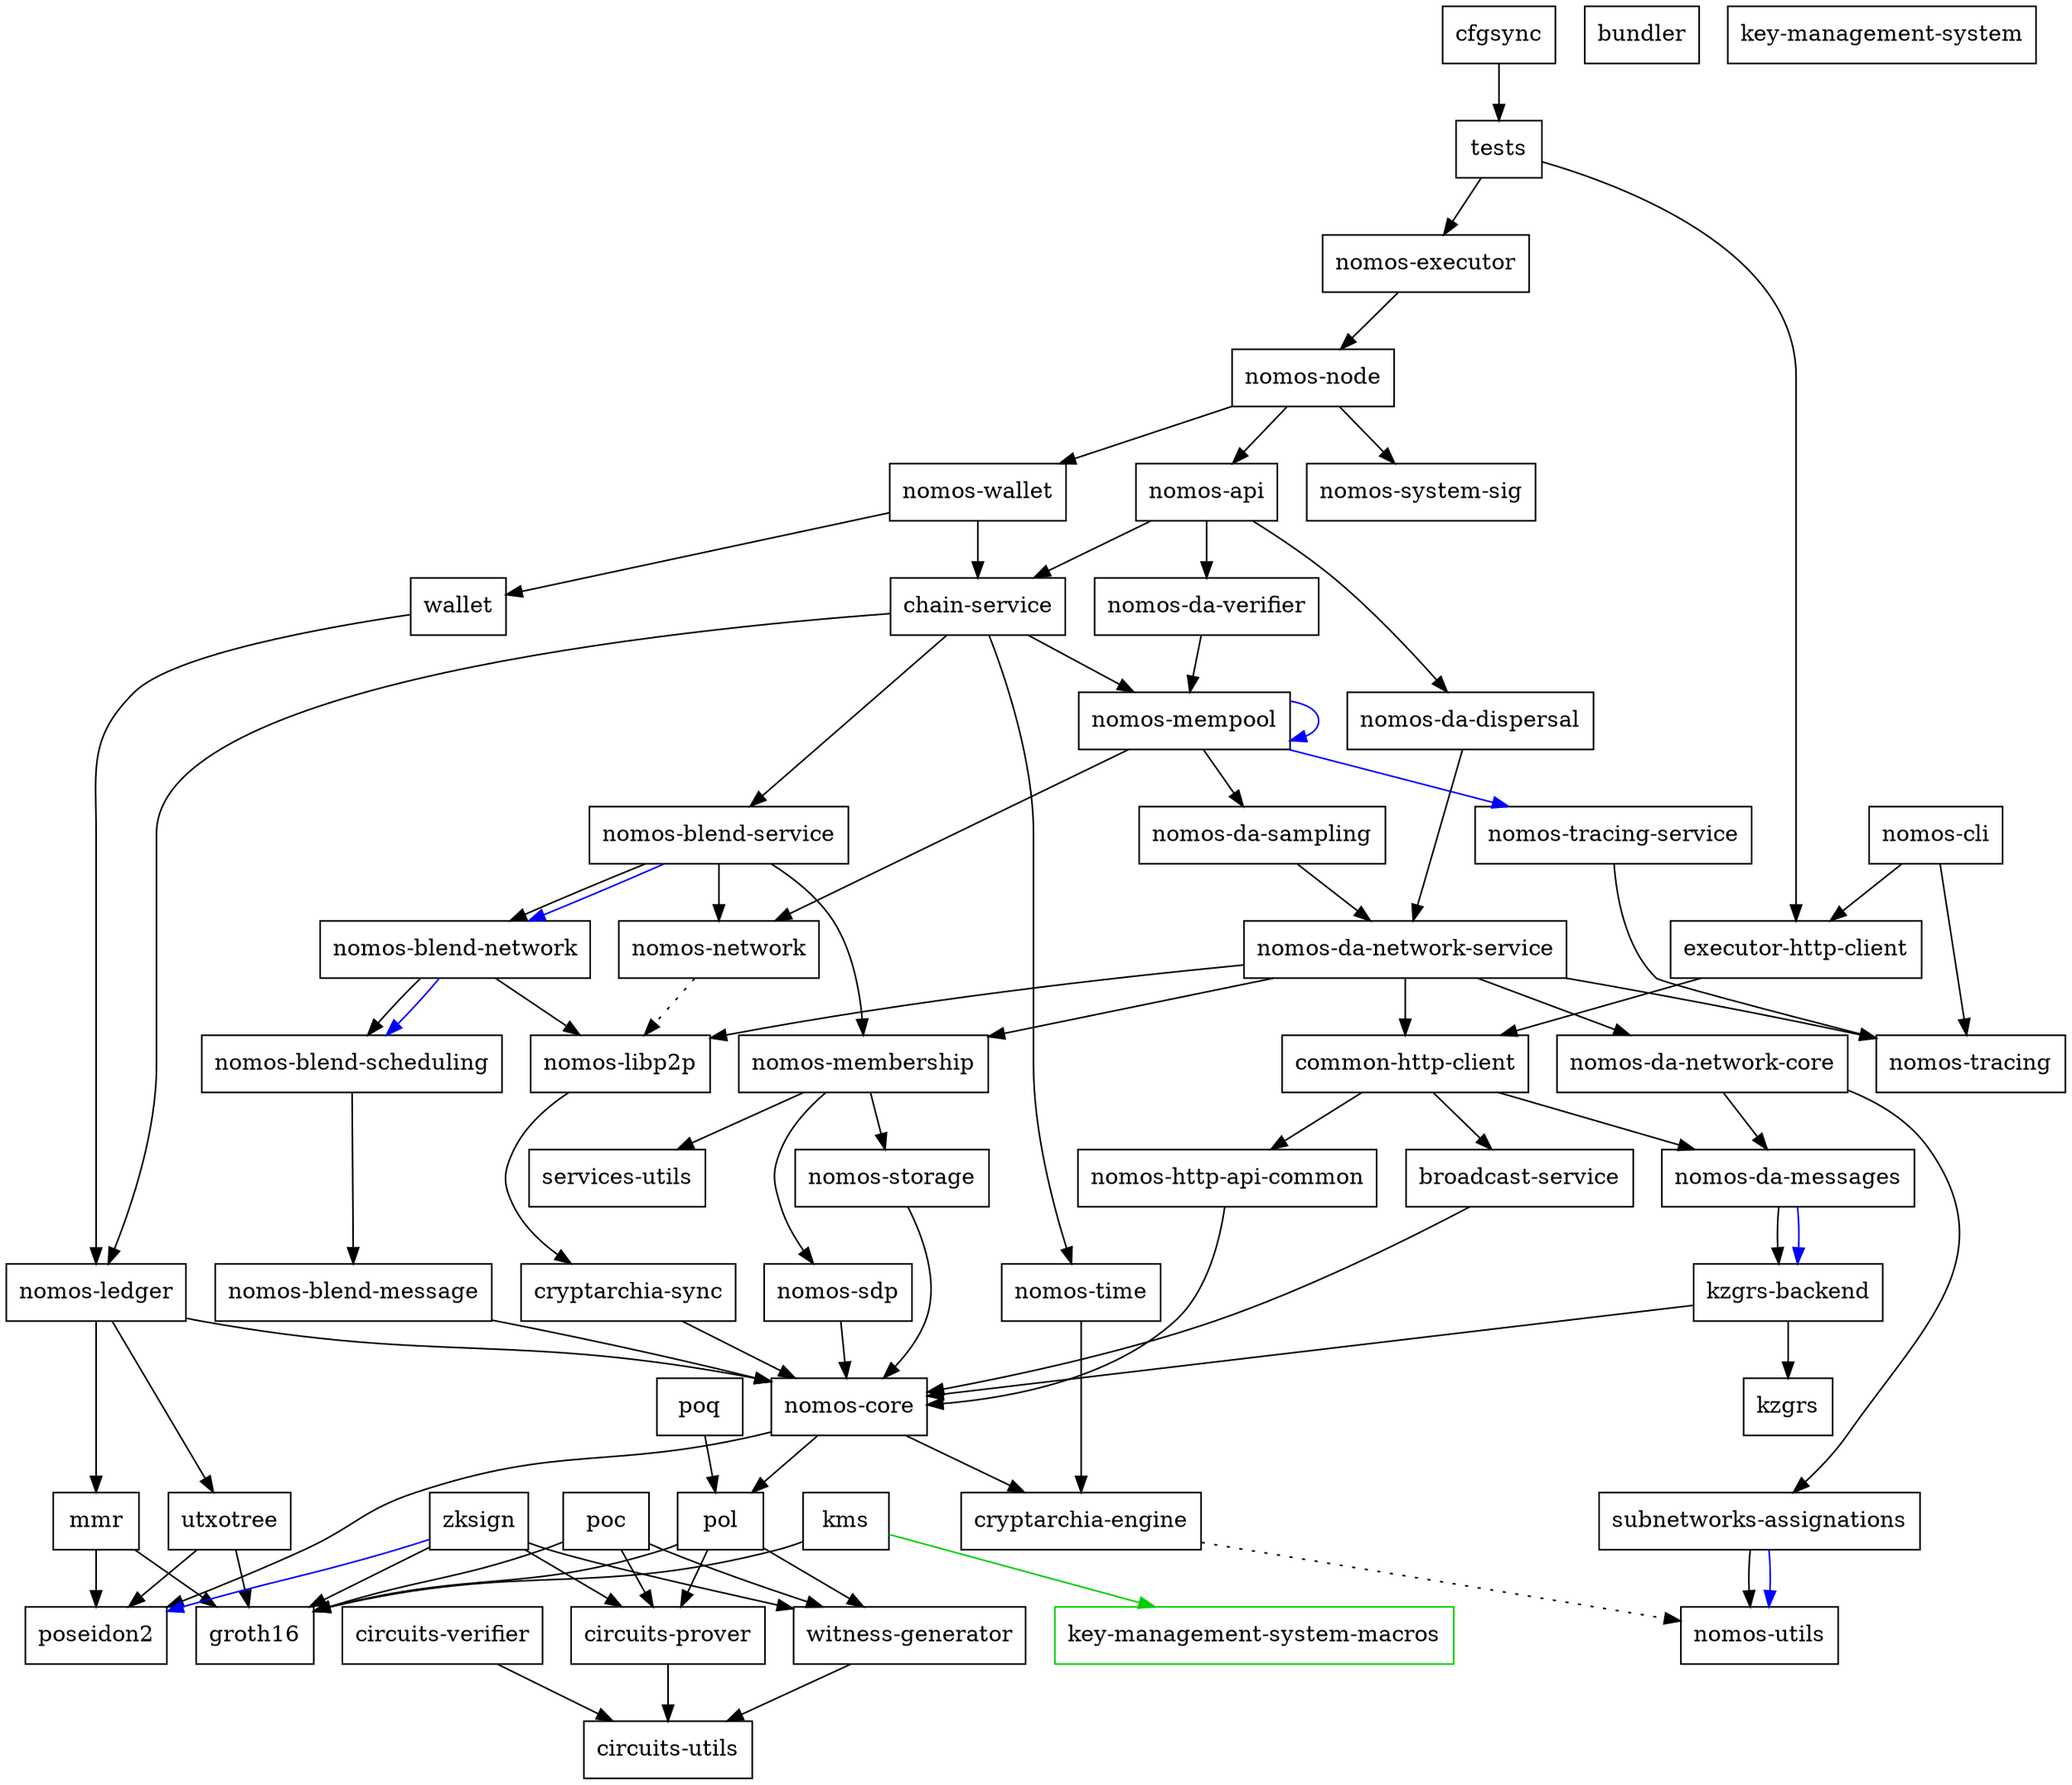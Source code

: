 digraph {
    0 [ label = "cryptarchia-engine" shape = box]
    1 [ label = "nomos-utils" shape = box]
    2 [ label = "cryptarchia-sync" shape = box]
    3 [ label = "nomos-core" shape = box]
    4 [ label = "groth16" shape = box]
    5 [ label = "pol" shape = box]
    6 [ label = "circuits-prover" shape = box]
    7 [ label = "circuits-utils" shape = box]
    8 [ label = "witness-generator" shape = box]
    9 [ label = "poseidon2" shape = box]
    10 [ label = "nomos-ledger" shape = box]
    11 [ label = "mmr" shape = box]
    12 [ label = "utxotree" shape = box]
    13 [ label = "nomos-http-api-common" shape = box]
    14 [ label = "nomos-executor" shape = box]
    15 [ label = "broadcast-service" shape = box]
    16 [ label = "kzgrs-backend" shape = box]
    17 [ label = "kzgrs" shape = box]
    18 [ label = "nomos-api" shape = box]
    19 [ label = "chain-service" shape = box]
    20 [ label = "nomos-blend-service" shape = box]
    21 [ label = "nomos-blend-message" shape = box]
    22 [ label = "nomos-blend-network" shape = box]
    23 [ label = "nomos-blend-scheduling" shape = box]
    24 [ label = "nomos-libp2p" shape = box]
    25 [ label = "nomos-membership" shape = box]
    26 [ label = "nomos-sdp" shape = box]
    27 [ label = "nomos-storage" shape = box]
    28 [ label = "services-utils" shape = box]
    29 [ label = "nomos-network" shape = box]
    30 [ label = "nomos-da-sampling" shape = box]
    31 [ label = "nomos-da-network-core" shape = box]
    32 [ label = "nomos-da-messages" shape = box]
    33 [ label = "subnetworks-assignations" shape = box]
    34 [ label = "nomos-da-network-service" shape = box]
    35 [ label = "common-http-client" shape = box]
    36 [ label = "nomos-tracing" shape = box]
    37 [ label = "nomos-mempool" shape = box]
    38 [ label = "nomos-tracing-service" shape = box]
    39 [ label = "nomos-time" shape = box]
    40 [ label = "nomos-da-dispersal" shape = box]
    41 [ label = "nomos-da-verifier" shape = box]
    42 [ label = "nomos-node" shape = box]
    43 [ label = "nomos-system-sig" shape = box]
    44 [ label = "nomos-wallet" shape = box]
    45 [ label = "wallet" shape = box]
    46 [ label = "executor-http-client" shape = box]
    47 [ label = "bundler" shape = box]
    48 [ label = "nomos-cli" shape = box]
    49 [ label = "key-management-system" shape = box]
    50 [ label = "key-management-system-macros" shape = box, color = green3]
    51 [ label = "kms" shape = box]
    52 [ label = "cfgsync" shape = box]
    53 [ label = "tests" shape = box]
    54 [ label = "circuits-verifier" shape = box]
    55 [ label = "poc" shape = box]
    56 [ label = "poq" shape = box]
    57 [ label = "zksign" shape = box]
    0 -> 1 [ style = dotted]
    2 -> 3 [ ]
    3 -> 0 [ ]
    3 -> 5 [ ]
    3 -> 9 [ ]
    5 -> 6 [ ]
    5 -> 4 [ ]
    5 -> 8 [ ]
    6 -> 7 [ ]
    8 -> 7 [ ]
    10 -> 11 [ ]
    10 -> 3 [ ]
    10 -> 12 [ ]
    11 -> 4 [ ]
    11 -> 9 [ ]
    12 -> 4 [ ]
    12 -> 9 [ ]
    13 -> 3 [ ]
    14 -> 42 [ ]
    15 -> 3 [ ]
    16 -> 17 [ ]
    16 -> 3 [ ]
    18 -> 19 [ ]
    18 -> 40 [ ]
    18 -> 41 [ ]
    19 -> 20 [ ]
    19 -> 10 [ ]
    19 -> 37 [ ]
    19 -> 39 [ ]
    20 -> 22 [ ]
    20 -> 22 [ color = blue]
    20 -> 25 [ ]
    20 -> 29 [ ]
    21 -> 3 [ ]
    22 -> 23 [ ]
    22 -> 23 [ color = blue]
    22 -> 24 [ ]
    23 -> 21 [ ]
    24 -> 2 [ ]
    25 -> 26 [ ]
    25 -> 27 [ ]
    25 -> 28 [ ]
    26 -> 3 [ ]
    27 -> 3 [ ]
    29 -> 24 [ style = dotted]
    30 -> 34 [ ]
    31 -> 32 [ ]
    31 -> 33 [ ]
    32 -> 16 [ ]
    32 -> 16 [ color = blue]
    33 -> 1 [ ]
    33 -> 1 [ color = blue]
    34 -> 35 [ ]
    34 -> 31 [ ]
    34 -> 24 [ ]
    34 -> 25 [ ]
    34 -> 36 [ ]
    35 -> 15 [ ]
    35 -> 32 [ ]
    35 -> 13 [ ]
    37 -> 30 [ ]
    37 -> 37 [ color = blue]
    37 -> 29 [ ]
    37 -> 38 [ color = blue]
    38 -> 36 [ ]
    39 -> 0 [ ]
    40 -> 34 [ ]
    41 -> 37 [ ]
    42 -> 18 [ ]
    42 -> 43 [ ]
    42 -> 44 [ ]
    44 -> 19 [ ]
    44 -> 45 [ ]
    45 -> 10 [ ]
    46 -> 35 [ ]
    48 -> 46 [ ]
    48 -> 36 [ ]
    51 -> 4 [ ]
    51 -> 50 [ color = green3]
    52 -> 53 [ ]
    53 -> 46 [ ]
    53 -> 14 [ ]
    54 -> 7 [ ]
    55 -> 6 [ ]
    55 -> 4 [ ]
    55 -> 8 [ ]
    56 -> 5 [ ]
    57 -> 6 [ ]
    57 -> 4 [ ]
    57 -> 9 [ color = blue]
    57 -> 8 [ ]
}

